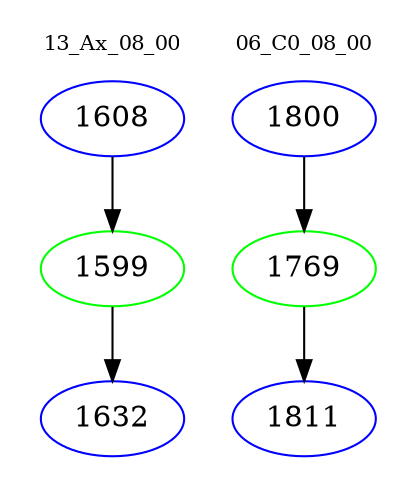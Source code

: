 digraph{
subgraph cluster_0 {
color = white
label = "13_Ax_08_00";
fontsize=10;
T0_1608 [label="1608", color="blue"]
T0_1608 -> T0_1599 [color="black"]
T0_1599 [label="1599", color="green"]
T0_1599 -> T0_1632 [color="black"]
T0_1632 [label="1632", color="blue"]
}
subgraph cluster_1 {
color = white
label = "06_C0_08_00";
fontsize=10;
T1_1800 [label="1800", color="blue"]
T1_1800 -> T1_1769 [color="black"]
T1_1769 [label="1769", color="green"]
T1_1769 -> T1_1811 [color="black"]
T1_1811 [label="1811", color="blue"]
}
}
